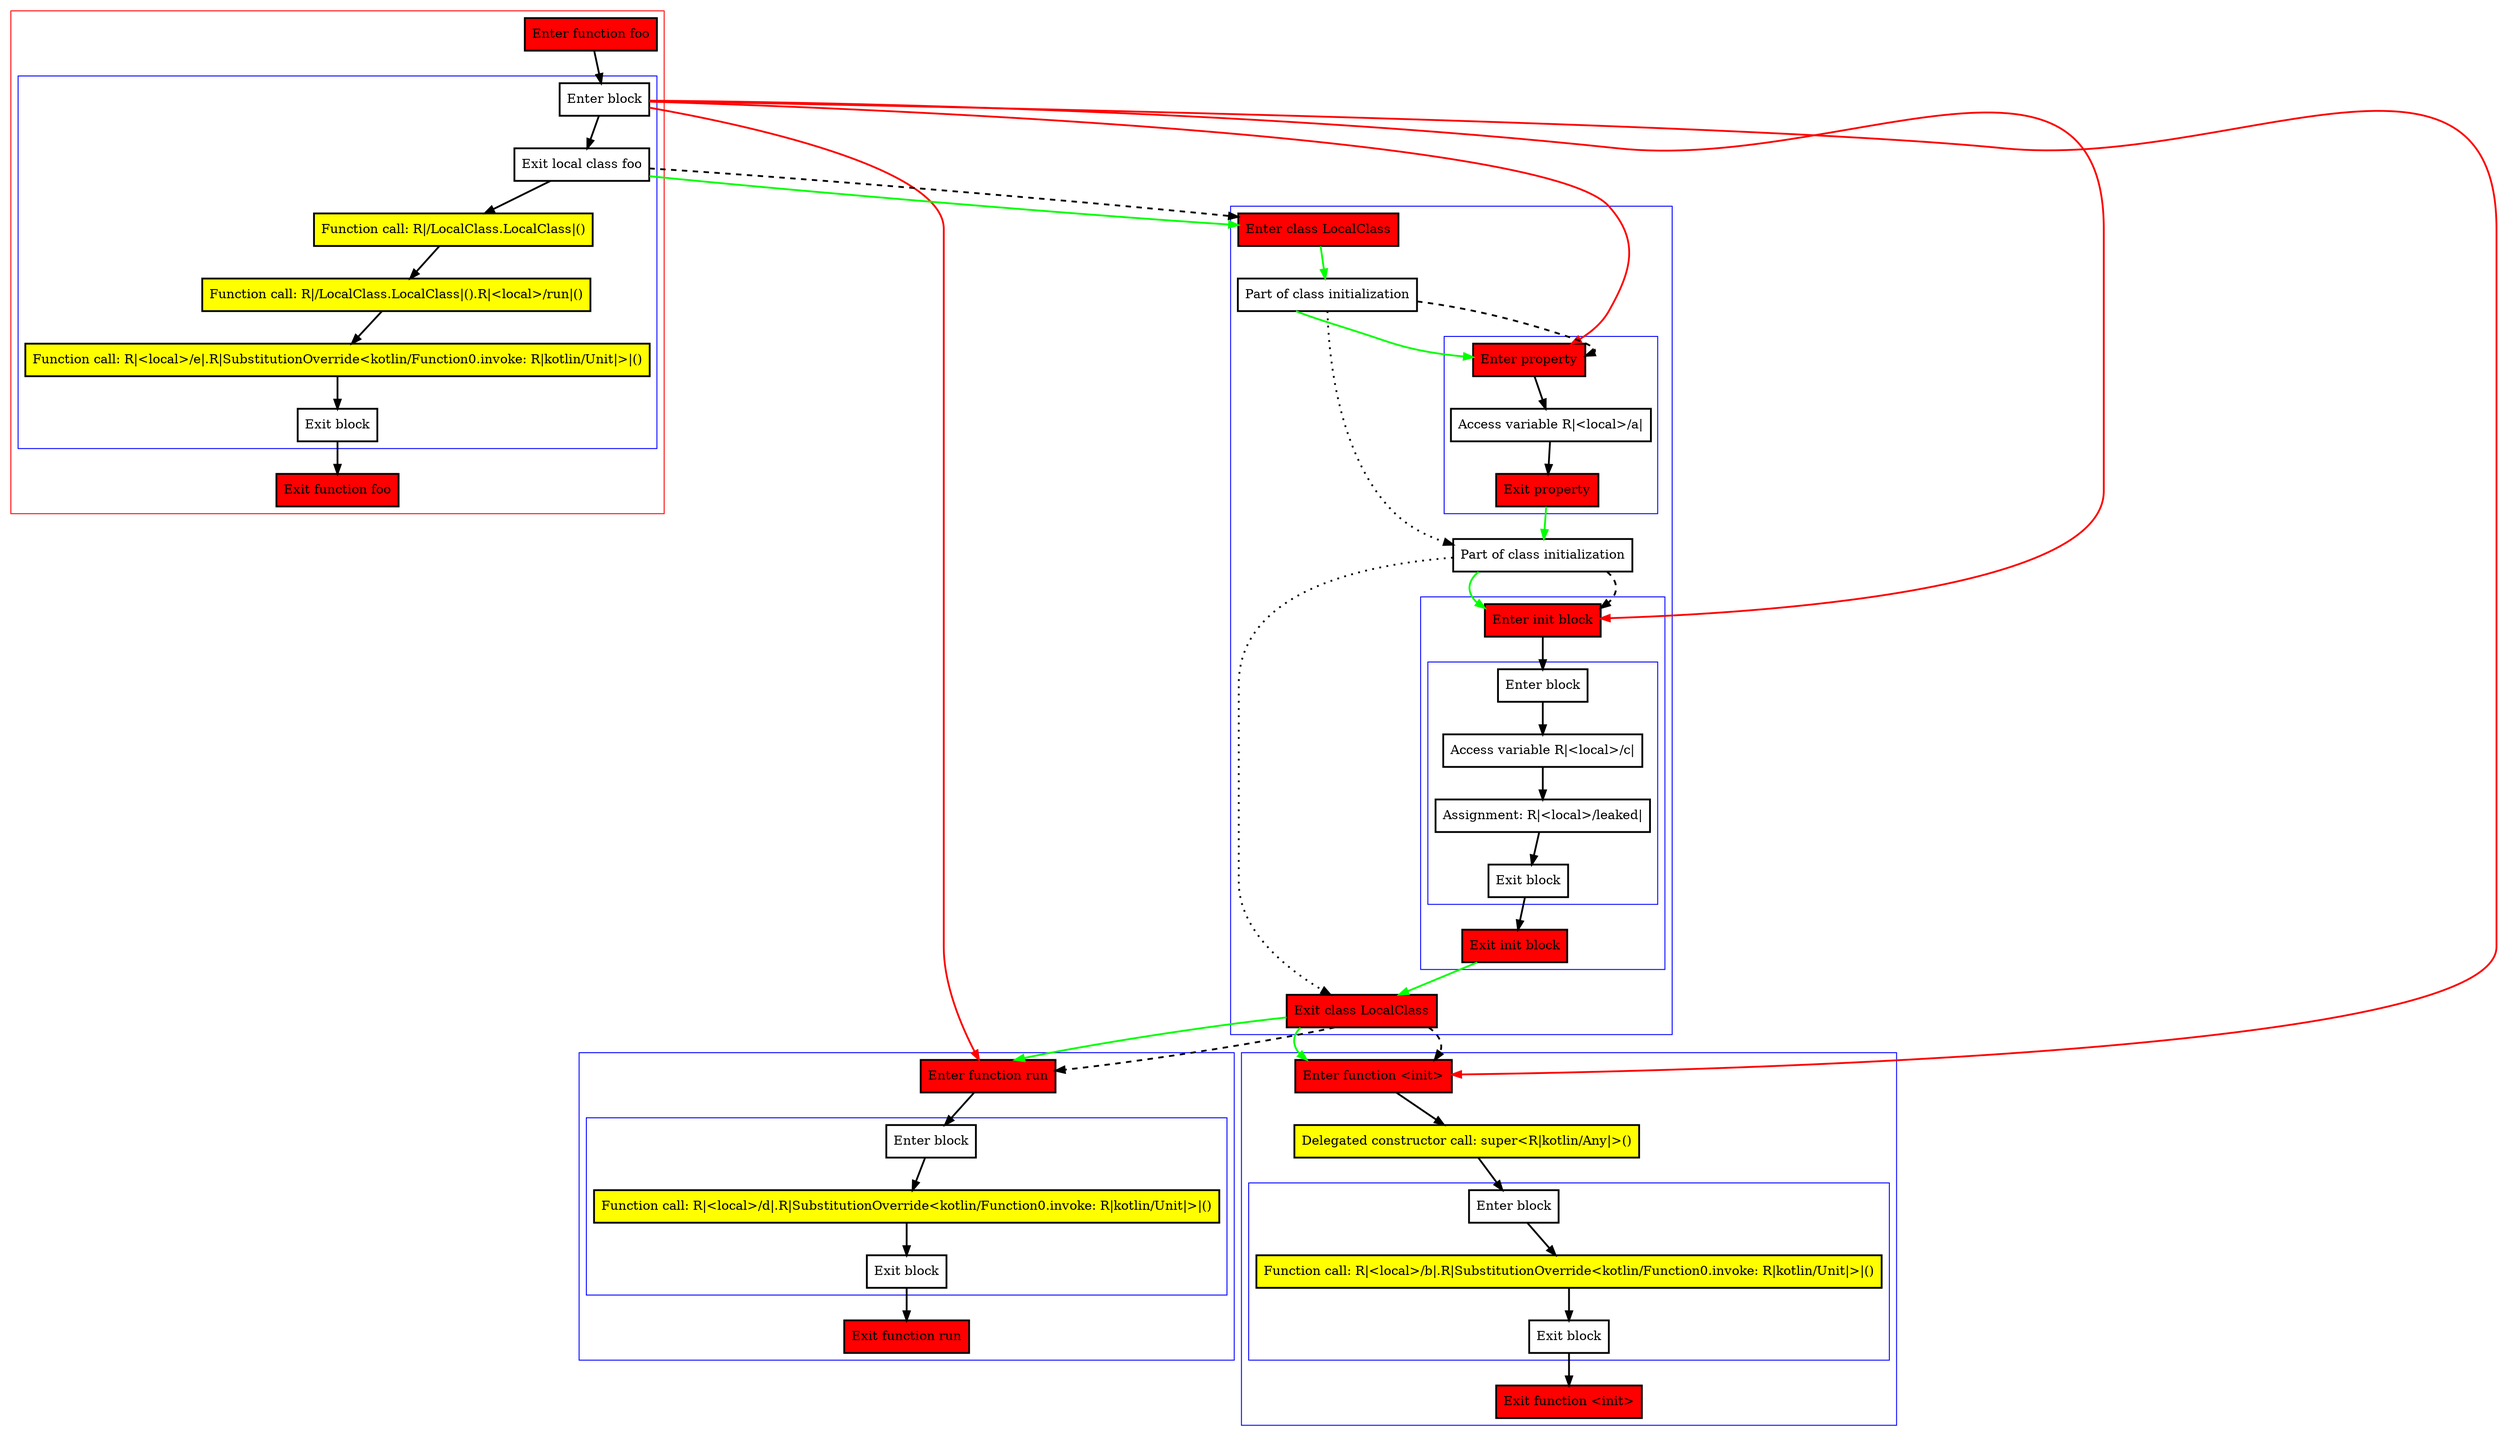 digraph inLocalClass_kt {
    graph [nodesep=3]
    node [shape=box penwidth=2]
    edge [penwidth=2]

    subgraph cluster_0 {
        color=red
        0 [label="Enter function foo" style="filled" fillcolor=red];
        subgraph cluster_1 {
            color=blue
            1 [label="Enter block"];
            2 [label="Exit local class foo"];
            3 [label="Function call: R|/LocalClass.LocalClass|()" style="filled" fillcolor=yellow];
            4 [label="Function call: R|/LocalClass.LocalClass|().R|<local>/run|()" style="filled" fillcolor=yellow];
            5 [label="Function call: R|<local>/e|.R|SubstitutionOverride<kotlin/Function0.invoke: R|kotlin/Unit|>|()" style="filled" fillcolor=yellow];
            6 [label="Exit block"];
        }
        7 [label="Exit function foo" style="filled" fillcolor=red];
    }
    subgraph cluster_2 {
        color=blue
        8 [label="Enter class LocalClass" style="filled" fillcolor=red];
        9 [label="Part of class initialization"];
        subgraph cluster_3 {
            color=blue
            12 [label="Enter property" style="filled" fillcolor=red];
            13 [label="Access variable R|<local>/a|"];
            14 [label="Exit property" style="filled" fillcolor=red];
        }
        10 [label="Part of class initialization"];
        subgraph cluster_4 {
            color=blue
            15 [label="Enter init block" style="filled" fillcolor=red];
            subgraph cluster_5 {
                color=blue
                16 [label="Enter block"];
                17 [label="Access variable R|<local>/c|"];
                18 [label="Assignment: R|<local>/leaked|"];
                19 [label="Exit block"];
            }
            20 [label="Exit init block" style="filled" fillcolor=red];
        }
        11 [label="Exit class LocalClass" style="filled" fillcolor=red];
    }
    subgraph cluster_6 {
        color=blue
        27 [label="Enter function run" style="filled" fillcolor=red];
        subgraph cluster_7 {
            color=blue
            28 [label="Enter block"];
            29 [label="Function call: R|<local>/d|.R|SubstitutionOverride<kotlin/Function0.invoke: R|kotlin/Unit|>|()" style="filled" fillcolor=yellow];
            30 [label="Exit block"];
        }
        31 [label="Exit function run" style="filled" fillcolor=red];
    }
    subgraph cluster_8 {
        color=blue
        21 [label="Enter function <init>" style="filled" fillcolor=red];
        22 [label="Delegated constructor call: super<R|kotlin/Any|>()" style="filled" fillcolor=yellow];
        subgraph cluster_9 {
            color=blue
            23 [label="Enter block"];
            24 [label="Function call: R|<local>/b|.R|SubstitutionOverride<kotlin/Function0.invoke: R|kotlin/Unit|>|()" style="filled" fillcolor=yellow];
            25 [label="Exit block"];
        }
        26 [label="Exit function <init>" style="filled" fillcolor=red];
    }
    0 -> {1};
    1 -> {2};
    1 -> {12 15 21 27} [color=red];
    2 -> {3};
    2 -> {8} [color=green];
    2 -> {8} [style=dashed];
    3 -> {4};
    4 -> {5};
    5 -> {6};
    6 -> {7};
    8 -> {9} [color=green];
    9 -> {12} [color=green];
    9 -> {10} [style=dotted];
    9 -> {12} [style=dashed];
    10 -> {15} [color=green];
    10 -> {11} [style=dotted];
    10 -> {15} [style=dashed];
    11 -> {21 27} [color=green];
    11 -> {21 27} [style=dashed];
    12 -> {13};
    13 -> {14};
    14 -> {10} [color=green];
    15 -> {16};
    16 -> {17};
    17 -> {18};
    18 -> {19};
    19 -> {20};
    20 -> {11} [color=green];
    21 -> {22};
    22 -> {23};
    23 -> {24};
    24 -> {25};
    25 -> {26};
    27 -> {28};
    28 -> {29};
    29 -> {30};
    30 -> {31};

}
